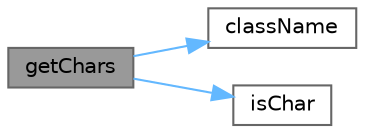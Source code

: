 digraph "getChars"
{
 // LATEX_PDF_SIZE
  bgcolor="transparent";
  edge [fontname=Helvetica,fontsize=10,labelfontname=Helvetica,labelfontsize=10];
  node [fontname=Helvetica,fontsize=10,shape=box,height=0.2,width=0.4];
  rankdir="LR";
  Node1 [id="Node000001",label="getChars",height=0.2,width=0.4,color="gray40", fillcolor="grey60", style="filled", fontcolor="black",tooltip=" "];
  Node1 -> Node2 [id="edge1_Node000001_Node000002",color="steelblue1",style="solid",tooltip=" "];
  Node2 [id="Node000002",label="className",height=0.2,width=0.4,color="grey40", fillcolor="white", style="filled",URL="$classmexplus_1_1_mx_array.html#a9cef6b8f6c12787f69e5259a335e2438",tooltip="Class name of mxArray."];
  Node1 -> Node3 [id="edge2_Node000001_Node000003",color="steelblue1",style="solid",tooltip=" "];
  Node3 [id="Node000003",label="isChar",height=0.2,width=0.4,color="grey40", fillcolor="white", style="filled",URL="$classmexplus_1_1_mx_array.html#abb97ba42abaa201e9dd70a25c0370efc",tooltip="Determine whether input is string array."];
}
